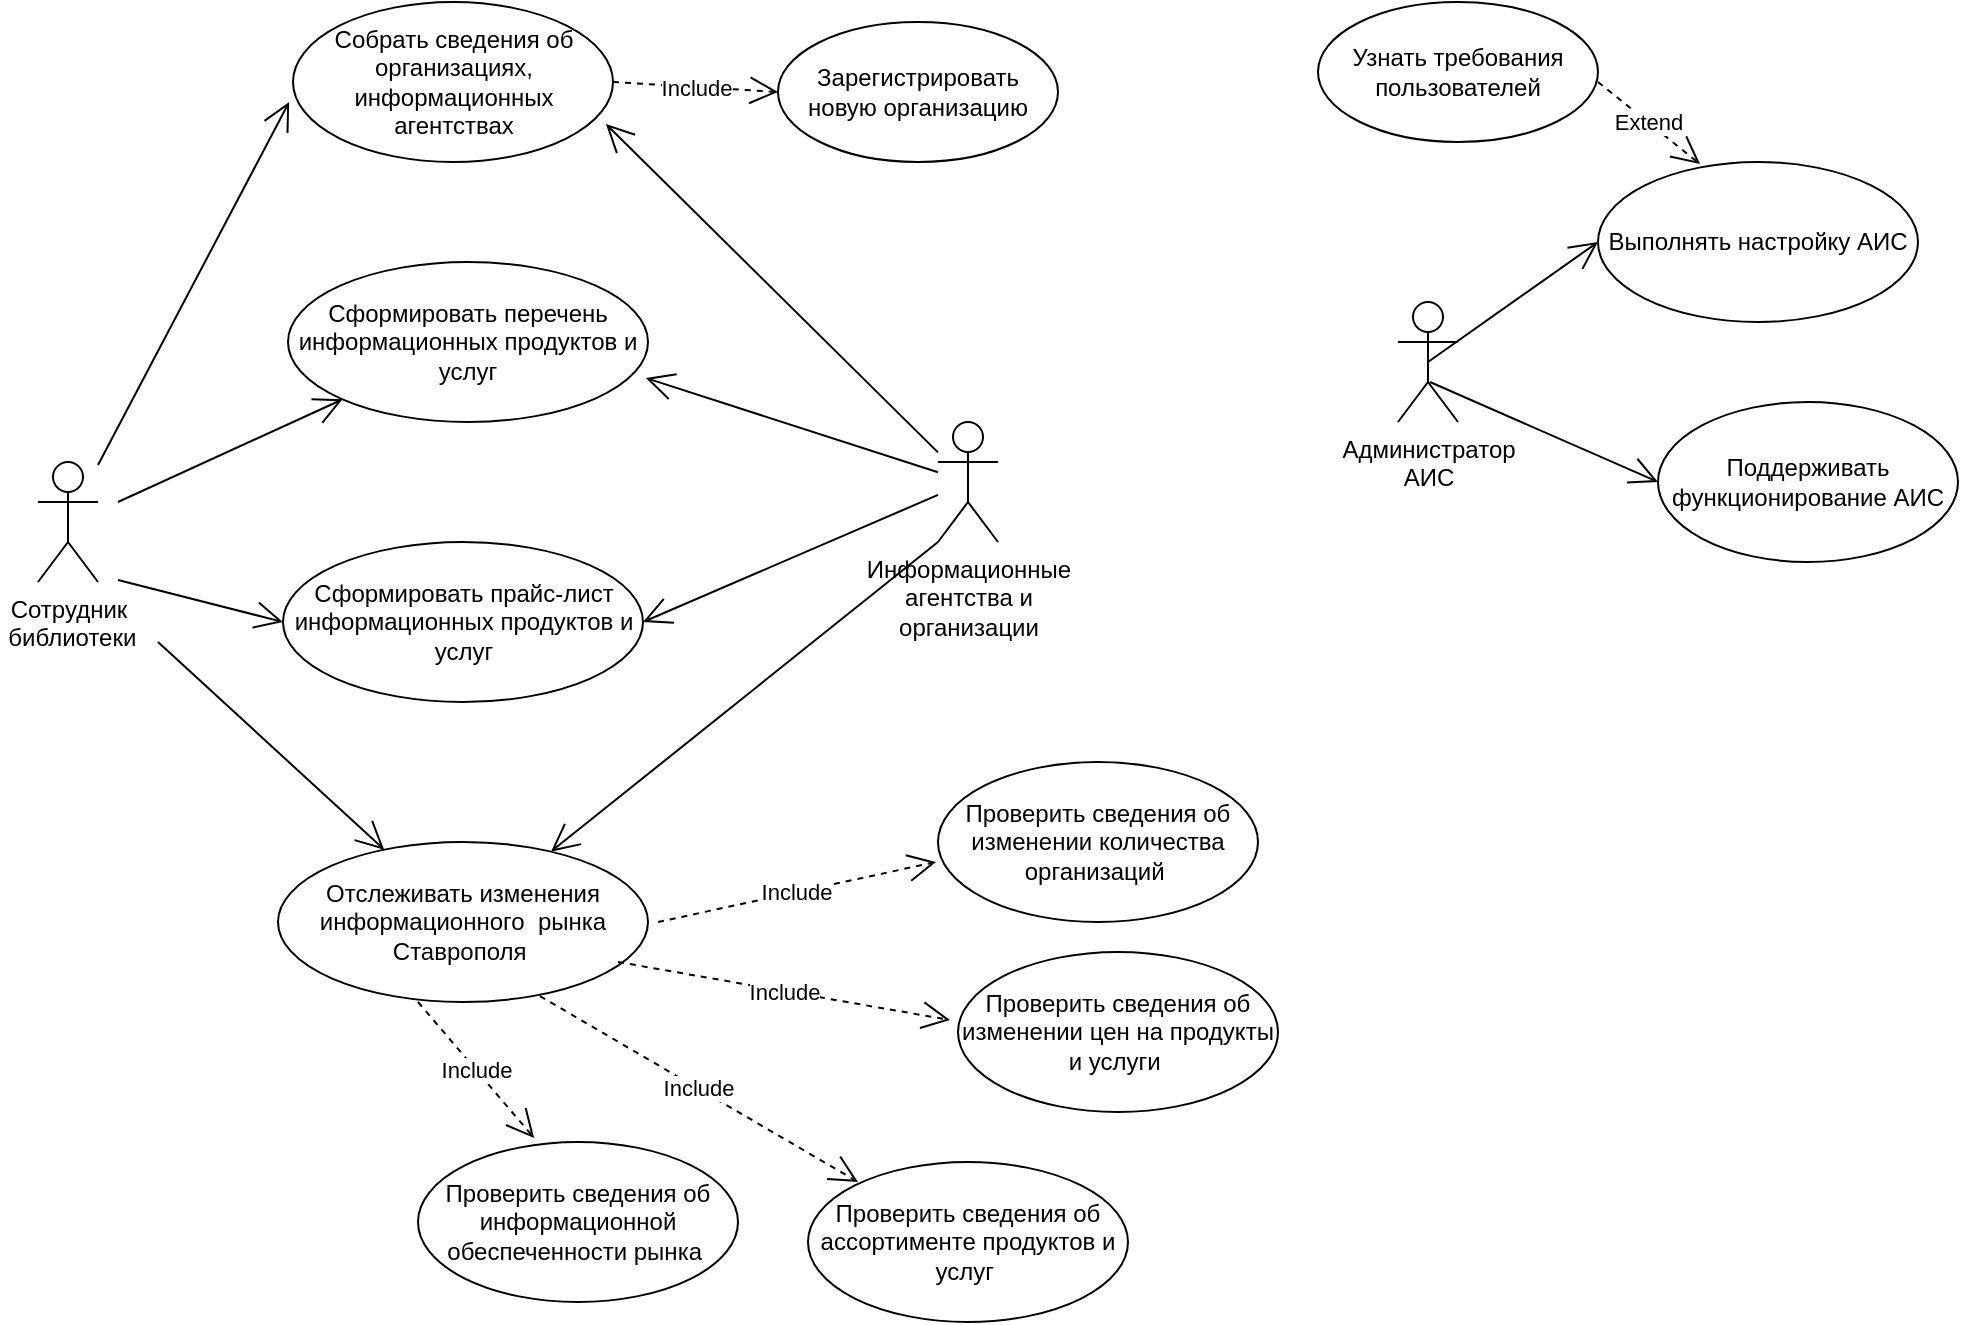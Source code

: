 <mxfile version="12.9.6" type="device"><diagram id="E7Pw3_R7HwIUA2NDR9zO" name="Page-1"><mxGraphModel dx="1382" dy="764" grid="1" gridSize="10" guides="1" tooltips="1" connect="1" arrows="1" fold="1" page="1" pageScale="1" pageWidth="827" pageHeight="1169" math="0" shadow="0"><root><mxCell id="0"/><mxCell id="1" parent="0"/><mxCell id="xlLOgapLPckwbTzeMpa3-1" value="Сотрудник&lt;br&gt;&amp;nbsp;библиотеки" style="shape=umlActor;verticalLabelPosition=bottom;labelBackgroundColor=#ffffff;verticalAlign=top;html=1;" parent="1" vertex="1"><mxGeometry x="260" y="260" width="30" height="60" as="geometry"/></mxCell><mxCell id="xlLOgapLPckwbTzeMpa3-2" value="Собрать сведения об организациях, информационных агентствах" style="ellipse;whiteSpace=wrap;html=1;" parent="1" vertex="1"><mxGeometry x="387.5" y="30" width="160" height="80" as="geometry"/></mxCell><mxCell id="xlLOgapLPckwbTzeMpa3-3" value="Сформировать перечень информационных продуктов и услуг" style="ellipse;whiteSpace=wrap;html=1;" parent="1" vertex="1"><mxGeometry x="385" y="160" width="180" height="80" as="geometry"/></mxCell><mxCell id="xlLOgapLPckwbTzeMpa3-11" value="Сформировать прайс-лист информационных продуктов и услуг" style="ellipse;whiteSpace=wrap;html=1;" parent="1" vertex="1"><mxGeometry x="382.5" y="300" width="180" height="80" as="geometry"/></mxCell><mxCell id="xlLOgapLPckwbTzeMpa3-12" value="Отслеживать изменения информационного&amp;nbsp; рынка Ставрополя&amp;nbsp;" style="ellipse;whiteSpace=wrap;html=1;" parent="1" vertex="1"><mxGeometry x="380" y="450" width="185" height="80" as="geometry"/></mxCell><mxCell id="xlLOgapLPckwbTzeMpa3-13" value="" style="endArrow=open;endFill=1;endSize=12;html=1;entryX=-0.012;entryY=0.625;entryDx=0;entryDy=0;entryPerimeter=0;" parent="1" source="xlLOgapLPckwbTzeMpa3-1" target="xlLOgapLPckwbTzeMpa3-2" edge="1"><mxGeometry width="160" relative="1" as="geometry"><mxPoint x="220" y="180" as="sourcePoint"/><mxPoint x="380" y="180" as="targetPoint"/></mxGeometry></mxCell><mxCell id="xlLOgapLPckwbTzeMpa3-14" value="" style="endArrow=open;endFill=1;endSize=12;html=1;" parent="1" target="xlLOgapLPckwbTzeMpa3-3" edge="1"><mxGeometry width="160" relative="1" as="geometry"><mxPoint x="300" y="280" as="sourcePoint"/><mxPoint x="460" y="280" as="targetPoint"/></mxGeometry></mxCell><mxCell id="xlLOgapLPckwbTzeMpa3-15" value="" style="endArrow=open;endFill=1;endSize=12;html=1;entryX=0;entryY=0.5;entryDx=0;entryDy=0;" parent="1" target="xlLOgapLPckwbTzeMpa3-11" edge="1"><mxGeometry width="160" relative="1" as="geometry"><mxPoint x="300" y="319" as="sourcePoint"/><mxPoint x="460" y="319" as="targetPoint"/></mxGeometry></mxCell><mxCell id="xlLOgapLPckwbTzeMpa3-16" value="" style="endArrow=open;endFill=1;endSize=12;html=1;" parent="1" target="xlLOgapLPckwbTzeMpa3-12" edge="1"><mxGeometry width="160" relative="1" as="geometry"><mxPoint x="320" y="350" as="sourcePoint"/><mxPoint x="480" y="350" as="targetPoint"/></mxGeometry></mxCell><mxCell id="xlLOgapLPckwbTzeMpa3-17" value="Информационные &lt;br&gt;агентства и &lt;br&gt;организации" style="shape=umlActor;verticalLabelPosition=bottom;labelBackgroundColor=#ffffff;verticalAlign=top;html=1;" parent="1" vertex="1"><mxGeometry x="710" y="240" width="30" height="60" as="geometry"/></mxCell><mxCell id="xlLOgapLPckwbTzeMpa3-22" value="" style="endArrow=open;endFill=1;endSize=12;html=1;entryX=0.978;entryY=0.763;entryDx=0;entryDy=0;entryPerimeter=0;" parent="1" source="xlLOgapLPckwbTzeMpa3-17" target="xlLOgapLPckwbTzeMpa3-2" edge="1"><mxGeometry width="160" relative="1" as="geometry"><mxPoint x="810" y="239.5" as="sourcePoint"/><mxPoint x="970" y="239.5" as="targetPoint"/></mxGeometry></mxCell><mxCell id="xlLOgapLPckwbTzeMpa3-23" value="" style="endArrow=open;endFill=1;endSize=12;html=1;entryX=0.994;entryY=0.725;entryDx=0;entryDy=0;entryPerimeter=0;" parent="1" source="xlLOgapLPckwbTzeMpa3-17" target="xlLOgapLPckwbTzeMpa3-3" edge="1"><mxGeometry width="160" relative="1" as="geometry"><mxPoint x="820" y="280" as="sourcePoint"/><mxPoint x="980" y="280" as="targetPoint"/></mxGeometry></mxCell><mxCell id="xlLOgapLPckwbTzeMpa3-24" value="" style="endArrow=open;endFill=1;endSize=12;html=1;entryX=1;entryY=0.5;entryDx=0;entryDy=0;" parent="1" source="xlLOgapLPckwbTzeMpa3-17" target="xlLOgapLPckwbTzeMpa3-11" edge="1"><mxGeometry width="160" relative="1" as="geometry"><mxPoint x="830" y="300" as="sourcePoint"/><mxPoint x="980" y="310" as="targetPoint"/></mxGeometry></mxCell><mxCell id="xlLOgapLPckwbTzeMpa3-25" value="" style="endArrow=open;endFill=1;endSize=12;html=1;exitX=0;exitY=1;exitDx=0;exitDy=0;exitPerimeter=0;" parent="1" source="xlLOgapLPckwbTzeMpa3-17" target="xlLOgapLPckwbTzeMpa3-12" edge="1"><mxGeometry width="160" relative="1" as="geometry"><mxPoint x="700" y="479.5" as="sourcePoint"/><mxPoint x="860" y="479.5" as="targetPoint"/></mxGeometry></mxCell><mxCell id="xlLOgapLPckwbTzeMpa3-30" value="Администратор &lt;br&gt;АИС" style="shape=umlActor;verticalLabelPosition=bottom;labelBackgroundColor=#ffffff;verticalAlign=top;html=1;" parent="1" vertex="1"><mxGeometry x="940" y="180" width="30" height="60" as="geometry"/></mxCell><mxCell id="xlLOgapLPckwbTzeMpa3-31" value="Поддерживать функционирование АИС" style="ellipse;whiteSpace=wrap;html=1;" parent="1" vertex="1"><mxGeometry x="1070" y="230" width="150" height="80" as="geometry"/></mxCell><mxCell id="xlLOgapLPckwbTzeMpa3-32" value="Выполнять настройку АИС" style="ellipse;whiteSpace=wrap;html=1;" parent="1" vertex="1"><mxGeometry x="1040" y="110" width="160" height="80" as="geometry"/></mxCell><mxCell id="xlLOgapLPckwbTzeMpa3-33" value="Зарегистрировать новую организацию" style="ellipse;whiteSpace=wrap;html=1;" parent="1" vertex="1"><mxGeometry x="630" y="40" width="140" height="70" as="geometry"/></mxCell><mxCell id="xlLOgapLPckwbTzeMpa3-37" value="" style="endArrow=open;endFill=1;endSize=12;html=1;entryX=0;entryY=0.5;entryDx=0;entryDy=0;exitX=0.5;exitY=0.5;exitDx=0;exitDy=0;exitPerimeter=0;" parent="1" source="xlLOgapLPckwbTzeMpa3-30" target="xlLOgapLPckwbTzeMpa3-32" edge="1"><mxGeometry width="160" relative="1" as="geometry"><mxPoint x="565" y="670" as="sourcePoint"/><mxPoint x="725" y="670" as="targetPoint"/></mxGeometry></mxCell><mxCell id="xlLOgapLPckwbTzeMpa3-38" value="" style="endArrow=open;endFill=1;endSize=12;html=1;entryX=0;entryY=0.5;entryDx=0;entryDy=0;exitX=0.533;exitY=0.667;exitDx=0;exitDy=0;exitPerimeter=0;" parent="1" source="xlLOgapLPckwbTzeMpa3-30" target="xlLOgapLPckwbTzeMpa3-31" edge="1"><mxGeometry width="160" relative="1" as="geometry"><mxPoint x="570" y="690" as="sourcePoint"/><mxPoint x="730" y="690" as="targetPoint"/></mxGeometry></mxCell><mxCell id="xlLOgapLPckwbTzeMpa3-39" value="Проверить cведения об изменении количества организаций&amp;nbsp;" style="ellipse;whiteSpace=wrap;html=1;" parent="1" vertex="1"><mxGeometry x="710" y="410" width="160" height="80" as="geometry"/></mxCell><mxCell id="xlLOgapLPckwbTzeMpa3-40" value="Проверить сведения об изменении цен на продукты и услуги&amp;nbsp;" style="ellipse;whiteSpace=wrap;html=1;" parent="1" vertex="1"><mxGeometry x="720" y="505" width="160" height="80" as="geometry"/></mxCell><mxCell id="xlLOgapLPckwbTzeMpa3-41" value="Проверить сведения об ассортименте продуктов и услуг&amp;nbsp;" style="ellipse;whiteSpace=wrap;html=1;" parent="1" vertex="1"><mxGeometry x="645" y="610" width="160" height="80" as="geometry"/></mxCell><mxCell id="xlLOgapLPckwbTzeMpa3-42" value="Проверить сведения об информационной обеспеченности рынка&amp;nbsp;" style="ellipse;whiteSpace=wrap;html=1;" parent="1" vertex="1"><mxGeometry x="450" y="600" width="160" height="80" as="geometry"/></mxCell><mxCell id="xlLOgapLPckwbTzeMpa3-43" value="Include" style="endArrow=open;dashed=1;endFill=0;endSize=12;html=1;entryX=-0.006;entryY=0.625;entryDx=0;entryDy=0;entryPerimeter=0;" parent="1" target="xlLOgapLPckwbTzeMpa3-39" edge="1"><mxGeometry width="160" relative="1" as="geometry"><mxPoint x="570" y="490" as="sourcePoint"/><mxPoint x="720" y="450" as="targetPoint"/></mxGeometry></mxCell><mxCell id="xlLOgapLPckwbTzeMpa3-49" value="Узнать требования пользователей" style="ellipse;whiteSpace=wrap;html=1;" parent="1" vertex="1"><mxGeometry x="900" y="30" width="140" height="70" as="geometry"/></mxCell><mxCell id="5Cp5CB2HBBCokW7Fsd2S-1" value="Include" style="endArrow=open;dashed=1;endFill=0;endSize=12;html=1;entryX=-0.025;entryY=0.425;entryDx=0;entryDy=0;entryPerimeter=0;" edge="1" parent="1" target="xlLOgapLPckwbTzeMpa3-40"><mxGeometry width="160" relative="1" as="geometry"><mxPoint x="550" y="510" as="sourcePoint"/><mxPoint x="699.04" y="540" as="targetPoint"/></mxGeometry></mxCell><mxCell id="5Cp5CB2HBBCokW7Fsd2S-2" value="Include" style="endArrow=open;dashed=1;endFill=0;endSize=12;html=1;exitX=0.708;exitY=0.963;exitDx=0;exitDy=0;exitPerimeter=0;" edge="1" parent="1" source="xlLOgapLPckwbTzeMpa3-12"><mxGeometry width="160" relative="1" as="geometry"><mxPoint x="520" y="530" as="sourcePoint"/><mxPoint x="670" y="620" as="targetPoint"/></mxGeometry></mxCell><mxCell id="5Cp5CB2HBBCokW7Fsd2S-3" value="Include" style="endArrow=open;dashed=1;endFill=0;endSize=12;html=1;entryX=0.363;entryY=-0.025;entryDx=0;entryDy=0;entryPerimeter=0;" edge="1" parent="1" target="xlLOgapLPckwbTzeMpa3-42"><mxGeometry width="160" relative="1" as="geometry"><mxPoint x="450" y="530" as="sourcePoint"/><mxPoint x="569.04" y="580" as="targetPoint"/></mxGeometry></mxCell><mxCell id="5Cp5CB2HBBCokW7Fsd2S-4" value="Include" style="endArrow=open;dashed=1;endFill=0;endSize=12;html=1;entryX=0;entryY=0.5;entryDx=0;entryDy=0;" edge="1" parent="1" target="xlLOgapLPckwbTzeMpa3-33"><mxGeometry width="160" relative="1" as="geometry"><mxPoint x="547.5" y="70" as="sourcePoint"/><mxPoint x="666.54" y="100" as="targetPoint"/></mxGeometry></mxCell><mxCell id="5Cp5CB2HBBCokW7Fsd2S-5" value="Extend" style="endArrow=open;dashed=1;endFill=0;endSize=12;html=1;entryX=0.319;entryY=0.013;entryDx=0;entryDy=0;entryPerimeter=0;" edge="1" parent="1" target="xlLOgapLPckwbTzeMpa3-32"><mxGeometry width="160" relative="1" as="geometry"><mxPoint x="1040" y="70" as="sourcePoint"/><mxPoint x="1209.04" y="100" as="targetPoint"/></mxGeometry></mxCell></root></mxGraphModel></diagram></mxfile>